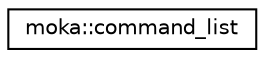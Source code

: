 digraph "Graphical Class Hierarchy"
{
 // LATEX_PDF_SIZE
  edge [fontname="Helvetica",fontsize="10",labelfontname="Helvetica",labelfontsize="10"];
  node [fontname="Helvetica",fontsize="10",shape=record];
  rankdir="LR";
  Node0 [label="moka::command_list",height=0.2,width=0.4,color="black", fillcolor="white", style="filled",URL="$classmoka_1_1command__list.html",tooltip="A command_list is a list of command_buffer objects that can be sorted before being submitted to a gra..."];
}
